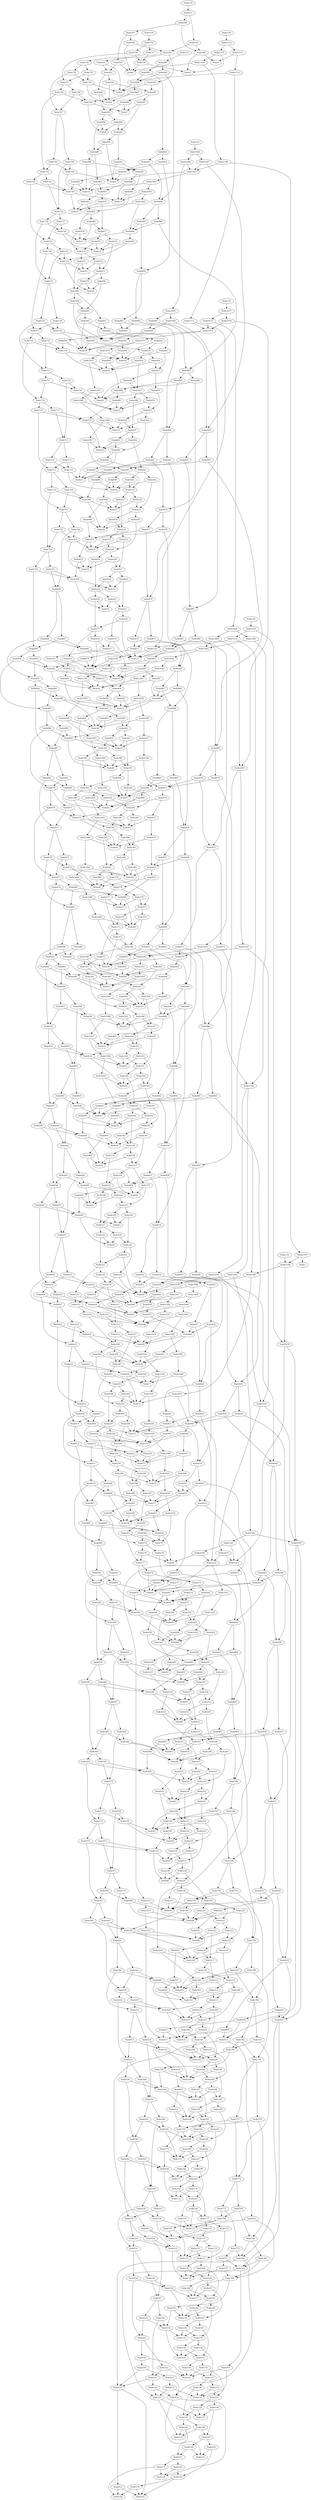 # Network structure generated by ABC

digraph network {
Node129 -> Node511 [style = solid];
Node130 -> Node759 [style = solid];
Node131 -> Node909 [style = solid];
Node132 -> Node1008 [style = solid];
Node133 -> Node1077 [style = solid];
Node134 -> Node1105 [style = solid];
Node135 -> Node1106 [style = solid];
Node136 -> Node1114 [style = solid];
Node137 -> Node126 [style = solid];
Node137 -> Node128 [style = solid];
Node138 -> Node127 [style = solid];
Node138 -> Node128 [style = solid];
Node139 -> Node127 [style = solid];
Node139 -> Node138 [style = solid];
Node140 -> Node126 [style = solid];
Node140 -> Node139 [style = solid];
Node141 -> Node137 [style = solid];
Node141 -> Node140 [style = solid];
Node142 -> Node124 [style = solid];
Node142 -> Node141 [style = solid];
Node143 -> Node125 [style = solid];
Node143 -> Node139 [style = solid];
Node144 -> Node125 [style = solid];
Node144 -> Node141 [style = solid];
Node145 -> Node143 [style = solid];
Node145 -> Node144 [style = solid];
Node146 -> Node124 [style = solid];
Node146 -> Node145 [style = solid];
Node147 -> Node142 [style = solid];
Node147 -> Node146 [style = solid];
Node148 -> Node122 [style = solid];
Node148 -> Node147 [style = solid];
Node149 -> Node123 [style = solid];
Node149 -> Node145 [style = solid];
Node150 -> Node123 [style = solid];
Node150 -> Node147 [style = solid];
Node151 -> Node149 [style = solid];
Node151 -> Node150 [style = solid];
Node152 -> Node122 [style = solid];
Node152 -> Node151 [style = solid];
Node153 -> Node148 [style = solid];
Node153 -> Node152 [style = solid];
Node154 -> Node120 [style = solid];
Node154 -> Node153 [style = solid];
Node155 -> Node121 [style = solid];
Node155 -> Node151 [style = solid];
Node156 -> Node121 [style = solid];
Node156 -> Node153 [style = solid];
Node157 -> Node155 [style = solid];
Node157 -> Node156 [style = solid];
Node158 -> Node120 [style = solid];
Node158 -> Node157 [style = solid];
Node159 -> Node154 [style = solid];
Node159 -> Node158 [style = solid];
Node160 -> Node118 [style = solid];
Node160 -> Node159 [style = solid];
Node161 -> Node119 [style = solid];
Node161 -> Node157 [style = solid];
Node162 -> Node119 [style = solid];
Node162 -> Node159 [style = solid];
Node163 -> Node161 [style = solid];
Node163 -> Node162 [style = solid];
Node164 -> Node118 [style = solid];
Node164 -> Node163 [style = solid];
Node165 -> Node160 [style = solid];
Node165 -> Node164 [style = solid];
Node166 -> Node116 [style = solid];
Node166 -> Node165 [style = solid];
Node167 -> Node117 [style = solid];
Node167 -> Node163 [style = solid];
Node168 -> Node117 [style = solid];
Node168 -> Node165 [style = solid];
Node169 -> Node167 [style = solid];
Node169 -> Node168 [style = solid];
Node170 -> Node116 [style = solid];
Node170 -> Node169 [style = solid];
Node171 -> Node166 [style = solid];
Node171 -> Node170 [style = solid];
Node172 -> Node114 [style = solid];
Node172 -> Node171 [style = solid];
Node173 -> Node115 [style = solid];
Node173 -> Node169 [style = solid];
Node174 -> Node115 [style = solid];
Node174 -> Node171 [style = solid];
Node175 -> Node173 [style = solid];
Node175 -> Node174 [style = solid];
Node176 -> Node114 [style = solid];
Node176 -> Node175 [style = solid];
Node177 -> Node172 [style = solid];
Node177 -> Node176 [style = solid];
Node178 -> Node112 [style = solid];
Node178 -> Node177 [style = solid];
Node179 -> Node113 [style = solid];
Node179 -> Node175 [style = solid];
Node180 -> Node113 [style = solid];
Node180 -> Node177 [style = solid];
Node181 -> Node179 [style = solid];
Node181 -> Node180 [style = solid];
Node182 -> Node112 [style = solid];
Node182 -> Node181 [style = solid];
Node183 -> Node178 [style = solid];
Node183 -> Node182 [style = solid];
Node184 -> Node110 [style = solid];
Node184 -> Node183 [style = solid];
Node185 -> Node111 [style = solid];
Node185 -> Node181 [style = solid];
Node186 -> Node111 [style = solid];
Node186 -> Node183 [style = solid];
Node187 -> Node185 [style = solid];
Node187 -> Node186 [style = solid];
Node188 -> Node110 [style = solid];
Node188 -> Node187 [style = solid];
Node189 -> Node184 [style = solid];
Node189 -> Node188 [style = solid];
Node190 -> Node108 [style = solid];
Node190 -> Node189 [style = solid];
Node191 -> Node109 [style = solid];
Node191 -> Node187 [style = solid];
Node192 -> Node109 [style = solid];
Node192 -> Node189 [style = solid];
Node193 -> Node191 [style = solid];
Node193 -> Node192 [style = solid];
Node194 -> Node108 [style = solid];
Node194 -> Node193 [style = solid];
Node195 -> Node190 [style = solid];
Node195 -> Node194 [style = solid];
Node196 -> Node106 [style = solid];
Node196 -> Node195 [style = solid];
Node197 -> Node107 [style = solid];
Node197 -> Node193 [style = solid];
Node198 -> Node107 [style = solid];
Node198 -> Node195 [style = solid];
Node199 -> Node197 [style = solid];
Node199 -> Node198 [style = solid];
Node200 -> Node106 [style = solid];
Node200 -> Node199 [style = solid];
Node201 -> Node196 [style = solid];
Node201 -> Node200 [style = solid];
Node202 -> Node104 [style = solid];
Node202 -> Node201 [style = solid];
Node203 -> Node105 [style = solid];
Node203 -> Node199 [style = solid];
Node204 -> Node105 [style = solid];
Node204 -> Node201 [style = solid];
Node205 -> Node203 [style = solid];
Node205 -> Node204 [style = solid];
Node206 -> Node104 [style = solid];
Node206 -> Node205 [style = solid];
Node207 -> Node202 [style = solid];
Node207 -> Node206 [style = solid];
Node208 -> Node102 [style = solid];
Node208 -> Node207 [style = solid];
Node209 -> Node103 [style = solid];
Node209 -> Node205 [style = solid];
Node210 -> Node103 [style = solid];
Node210 -> Node207 [style = solid];
Node211 -> Node209 [style = solid];
Node211 -> Node210 [style = solid];
Node212 -> Node102 [style = solid];
Node212 -> Node211 [style = solid];
Node213 -> Node208 [style = solid];
Node213 -> Node212 [style = solid];
Node214 -> Node100 [style = solid];
Node214 -> Node213 [style = solid];
Node215 -> Node101 [style = solid];
Node215 -> Node211 [style = solid];
Node216 -> Node101 [style = solid];
Node216 -> Node213 [style = solid];
Node217 -> Node215 [style = solid];
Node217 -> Node216 [style = solid];
Node218 -> Node100 [style = solid];
Node218 -> Node217 [style = solid];
Node219 -> Node214 [style = solid];
Node219 -> Node218 [style = solid];
Node220 -> Node98 [style = solid];
Node220 -> Node219 [style = solid];
Node221 -> Node99 [style = solid];
Node221 -> Node217 [style = solid];
Node222 -> Node99 [style = solid];
Node222 -> Node219 [style = solid];
Node223 -> Node221 [style = solid];
Node223 -> Node222 [style = solid];
Node224 -> Node98 [style = solid];
Node224 -> Node223 [style = solid];
Node225 -> Node220 [style = solid];
Node225 -> Node224 [style = solid];
Node226 -> Node96 [style = solid];
Node226 -> Node225 [style = solid];
Node227 -> Node97 [style = solid];
Node227 -> Node223 [style = solid];
Node228 -> Node97 [style = solid];
Node228 -> Node225 [style = solid];
Node229 -> Node227 [style = solid];
Node229 -> Node228 [style = solid];
Node230 -> Node96 [style = solid];
Node230 -> Node229 [style = solid];
Node231 -> Node226 [style = solid];
Node231 -> Node230 [style = solid];
Node232 -> Node94 [style = solid];
Node232 -> Node231 [style = solid];
Node233 -> Node95 [style = solid];
Node233 -> Node229 [style = solid];
Node234 -> Node95 [style = solid];
Node234 -> Node231 [style = solid];
Node235 -> Node233 [style = solid];
Node235 -> Node234 [style = solid];
Node236 -> Node94 [style = solid];
Node236 -> Node235 [style = solid];
Node237 -> Node232 [style = solid];
Node237 -> Node236 [style = solid];
Node238 -> Node92 [style = solid];
Node238 -> Node237 [style = solid];
Node239 -> Node93 [style = solid];
Node239 -> Node235 [style = solid];
Node240 -> Node93 [style = solid];
Node240 -> Node237 [style = solid];
Node241 -> Node239 [style = solid];
Node241 -> Node240 [style = solid];
Node242 -> Node92 [style = solid];
Node242 -> Node241 [style = solid];
Node243 -> Node238 [style = solid];
Node243 -> Node242 [style = solid];
Node244 -> Node90 [style = solid];
Node244 -> Node243 [style = solid];
Node245 -> Node91 [style = solid];
Node245 -> Node241 [style = solid];
Node246 -> Node91 [style = solid];
Node246 -> Node243 [style = solid];
Node247 -> Node245 [style = solid];
Node247 -> Node246 [style = solid];
Node248 -> Node90 [style = solid];
Node248 -> Node247 [style = solid];
Node249 -> Node244 [style = solid];
Node249 -> Node248 [style = solid];
Node250 -> Node88 [style = solid];
Node250 -> Node249 [style = solid];
Node251 -> Node89 [style = solid];
Node251 -> Node247 [style = solid];
Node252 -> Node89 [style = solid];
Node252 -> Node249 [style = solid];
Node253 -> Node251 [style = solid];
Node253 -> Node252 [style = solid];
Node254 -> Node88 [style = solid];
Node254 -> Node253 [style = solid];
Node255 -> Node250 [style = solid];
Node255 -> Node254 [style = solid];
Node256 -> Node86 [style = solid];
Node256 -> Node255 [style = solid];
Node257 -> Node87 [style = solid];
Node257 -> Node253 [style = solid];
Node258 -> Node87 [style = solid];
Node258 -> Node255 [style = solid];
Node259 -> Node257 [style = solid];
Node259 -> Node258 [style = solid];
Node260 -> Node86 [style = solid];
Node260 -> Node259 [style = solid];
Node261 -> Node256 [style = solid];
Node261 -> Node260 [style = solid];
Node262 -> Node84 [style = solid];
Node262 -> Node261 [style = solid];
Node263 -> Node85 [style = solid];
Node263 -> Node259 [style = solid];
Node264 -> Node85 [style = solid];
Node264 -> Node261 [style = solid];
Node265 -> Node263 [style = solid];
Node265 -> Node264 [style = solid];
Node266 -> Node84 [style = solid];
Node266 -> Node265 [style = solid];
Node267 -> Node262 [style = solid];
Node267 -> Node266 [style = solid];
Node268 -> Node82 [style = solid];
Node268 -> Node267 [style = solid];
Node269 -> Node83 [style = solid];
Node269 -> Node265 [style = solid];
Node270 -> Node83 [style = solid];
Node270 -> Node267 [style = solid];
Node271 -> Node269 [style = solid];
Node271 -> Node270 [style = solid];
Node272 -> Node82 [style = solid];
Node272 -> Node271 [style = solid];
Node273 -> Node268 [style = solid];
Node273 -> Node272 [style = solid];
Node274 -> Node80 [style = solid];
Node274 -> Node273 [style = solid];
Node275 -> Node81 [style = solid];
Node275 -> Node271 [style = solid];
Node276 -> Node81 [style = solid];
Node276 -> Node273 [style = solid];
Node277 -> Node275 [style = solid];
Node277 -> Node276 [style = solid];
Node278 -> Node80 [style = solid];
Node278 -> Node277 [style = solid];
Node279 -> Node274 [style = solid];
Node279 -> Node278 [style = solid];
Node280 -> Node78 [style = solid];
Node280 -> Node279 [style = solid];
Node281 -> Node79 [style = solid];
Node281 -> Node277 [style = solid];
Node282 -> Node79 [style = solid];
Node282 -> Node279 [style = solid];
Node283 -> Node281 [style = solid];
Node283 -> Node282 [style = solid];
Node284 -> Node78 [style = solid];
Node284 -> Node283 [style = solid];
Node285 -> Node280 [style = solid];
Node285 -> Node284 [style = solid];
Node286 -> Node76 [style = solid];
Node286 -> Node285 [style = solid];
Node287 -> Node77 [style = solid];
Node287 -> Node283 [style = solid];
Node288 -> Node77 [style = solid];
Node288 -> Node285 [style = solid];
Node289 -> Node287 [style = solid];
Node289 -> Node288 [style = solid];
Node290 -> Node76 [style = solid];
Node290 -> Node289 [style = solid];
Node291 -> Node286 [style = solid];
Node291 -> Node290 [style = solid];
Node292 -> Node74 [style = solid];
Node292 -> Node291 [style = solid];
Node293 -> Node75 [style = solid];
Node293 -> Node289 [style = solid];
Node294 -> Node75 [style = solid];
Node294 -> Node291 [style = solid];
Node295 -> Node293 [style = solid];
Node295 -> Node294 [style = solid];
Node296 -> Node74 [style = solid];
Node296 -> Node295 [style = solid];
Node297 -> Node292 [style = solid];
Node297 -> Node296 [style = solid];
Node298 -> Node72 [style = solid];
Node298 -> Node297 [style = solid];
Node299 -> Node73 [style = solid];
Node299 -> Node295 [style = solid];
Node300 -> Node73 [style = solid];
Node300 -> Node297 [style = solid];
Node301 -> Node299 [style = solid];
Node301 -> Node300 [style = solid];
Node302 -> Node72 [style = solid];
Node302 -> Node301 [style = solid];
Node303 -> Node298 [style = solid];
Node303 -> Node302 [style = solid];
Node304 -> Node70 [style = solid];
Node304 -> Node303 [style = solid];
Node305 -> Node71 [style = solid];
Node305 -> Node301 [style = solid];
Node306 -> Node71 [style = solid];
Node306 -> Node303 [style = solid];
Node307 -> Node305 [style = solid];
Node307 -> Node306 [style = solid];
Node308 -> Node70 [style = solid];
Node308 -> Node307 [style = solid];
Node309 -> Node304 [style = solid];
Node309 -> Node308 [style = solid];
Node310 -> Node68 [style = solid];
Node310 -> Node309 [style = solid];
Node311 -> Node69 [style = solid];
Node311 -> Node307 [style = solid];
Node312 -> Node69 [style = solid];
Node312 -> Node309 [style = solid];
Node313 -> Node311 [style = solid];
Node313 -> Node312 [style = solid];
Node314 -> Node68 [style = solid];
Node314 -> Node313 [style = solid];
Node315 -> Node310 [style = solid];
Node315 -> Node314 [style = solid];
Node316 -> Node66 [style = solid];
Node316 -> Node315 [style = solid];
Node317 -> Node67 [style = solid];
Node317 -> Node313 [style = solid];
Node318 -> Node67 [style = solid];
Node318 -> Node315 [style = solid];
Node319 -> Node317 [style = solid];
Node319 -> Node318 [style = solid];
Node320 -> Node66 [style = solid];
Node320 -> Node319 [style = solid];
Node321 -> Node316 [style = solid];
Node321 -> Node320 [style = solid];
Node322 -> Node64 [style = solid];
Node322 -> Node321 [style = solid];
Node323 -> Node65 [style = solid];
Node323 -> Node319 [style = solid];
Node324 -> Node65 [style = solid];
Node324 -> Node321 [style = solid];
Node325 -> Node323 [style = solid];
Node325 -> Node324 [style = solid];
Node326 -> Node64 [style = solid];
Node326 -> Node325 [style = solid];
Node327 -> Node322 [style = solid];
Node327 -> Node326 [style = solid];
Node328 -> Node62 [style = solid];
Node328 -> Node327 [style = solid];
Node329 -> Node63 [style = solid];
Node329 -> Node325 [style = solid];
Node330 -> Node63 [style = solid];
Node330 -> Node327 [style = solid];
Node331 -> Node329 [style = solid];
Node331 -> Node330 [style = solid];
Node332 -> Node62 [style = solid];
Node332 -> Node331 [style = solid];
Node333 -> Node328 [style = solid];
Node333 -> Node332 [style = solid];
Node334 -> Node60 [style = solid];
Node334 -> Node333 [style = solid];
Node335 -> Node61 [style = solid];
Node335 -> Node331 [style = solid];
Node336 -> Node61 [style = solid];
Node336 -> Node333 [style = solid];
Node337 -> Node335 [style = solid];
Node337 -> Node336 [style = solid];
Node338 -> Node60 [style = solid];
Node338 -> Node337 [style = solid];
Node339 -> Node334 [style = solid];
Node339 -> Node338 [style = solid];
Node340 -> Node58 [style = solid];
Node340 -> Node339 [style = solid];
Node341 -> Node59 [style = solid];
Node341 -> Node337 [style = solid];
Node342 -> Node59 [style = solid];
Node342 -> Node339 [style = solid];
Node343 -> Node341 [style = solid];
Node343 -> Node342 [style = solid];
Node344 -> Node58 [style = solid];
Node344 -> Node343 [style = solid];
Node345 -> Node340 [style = solid];
Node345 -> Node344 [style = solid];
Node346 -> Node56 [style = solid];
Node346 -> Node345 [style = solid];
Node347 -> Node57 [style = solid];
Node347 -> Node343 [style = solid];
Node348 -> Node57 [style = solid];
Node348 -> Node345 [style = solid];
Node349 -> Node347 [style = solid];
Node349 -> Node348 [style = solid];
Node350 -> Node56 [style = solid];
Node350 -> Node349 [style = solid];
Node351 -> Node346 [style = solid];
Node351 -> Node350 [style = solid];
Node352 -> Node54 [style = solid];
Node352 -> Node351 [style = solid];
Node353 -> Node55 [style = solid];
Node353 -> Node349 [style = solid];
Node354 -> Node55 [style = solid];
Node354 -> Node351 [style = solid];
Node355 -> Node353 [style = solid];
Node355 -> Node354 [style = solid];
Node356 -> Node54 [style = solid];
Node356 -> Node355 [style = solid];
Node357 -> Node352 [style = solid];
Node357 -> Node356 [style = solid];
Node358 -> Node52 [style = solid];
Node358 -> Node357 [style = solid];
Node359 -> Node53 [style = solid];
Node359 -> Node355 [style = solid];
Node360 -> Node53 [style = solid];
Node360 -> Node357 [style = solid];
Node361 -> Node359 [style = solid];
Node361 -> Node360 [style = solid];
Node362 -> Node52 [style = solid];
Node362 -> Node361 [style = solid];
Node363 -> Node358 [style = solid];
Node363 -> Node362 [style = solid];
Node364 -> Node50 [style = solid];
Node364 -> Node363 [style = solid];
Node365 -> Node51 [style = solid];
Node365 -> Node361 [style = solid];
Node366 -> Node51 [style = solid];
Node366 -> Node363 [style = solid];
Node367 -> Node365 [style = solid];
Node367 -> Node366 [style = solid];
Node368 -> Node50 [style = solid];
Node368 -> Node367 [style = solid];
Node369 -> Node364 [style = solid];
Node369 -> Node368 [style = solid];
Node370 -> Node48 [style = solid];
Node370 -> Node369 [style = solid];
Node371 -> Node49 [style = solid];
Node371 -> Node367 [style = solid];
Node372 -> Node49 [style = solid];
Node372 -> Node369 [style = solid];
Node373 -> Node371 [style = solid];
Node373 -> Node372 [style = solid];
Node374 -> Node48 [style = solid];
Node374 -> Node373 [style = solid];
Node375 -> Node370 [style = solid];
Node375 -> Node374 [style = solid];
Node376 -> Node46 [style = solid];
Node376 -> Node375 [style = solid];
Node377 -> Node47 [style = solid];
Node377 -> Node373 [style = solid];
Node378 -> Node47 [style = solid];
Node378 -> Node375 [style = solid];
Node379 -> Node377 [style = solid];
Node379 -> Node378 [style = solid];
Node380 -> Node46 [style = solid];
Node380 -> Node379 [style = solid];
Node381 -> Node376 [style = solid];
Node381 -> Node380 [style = solid];
Node382 -> Node44 [style = solid];
Node382 -> Node381 [style = solid];
Node383 -> Node45 [style = solid];
Node383 -> Node379 [style = solid];
Node384 -> Node45 [style = solid];
Node384 -> Node381 [style = solid];
Node385 -> Node383 [style = solid];
Node385 -> Node384 [style = solid];
Node386 -> Node44 [style = solid];
Node386 -> Node385 [style = solid];
Node387 -> Node382 [style = solid];
Node387 -> Node386 [style = solid];
Node388 -> Node42 [style = solid];
Node388 -> Node387 [style = solid];
Node389 -> Node43 [style = solid];
Node389 -> Node385 [style = solid];
Node390 -> Node43 [style = solid];
Node390 -> Node387 [style = solid];
Node391 -> Node389 [style = solid];
Node391 -> Node390 [style = solid];
Node392 -> Node42 [style = solid];
Node392 -> Node391 [style = solid];
Node393 -> Node388 [style = solid];
Node393 -> Node392 [style = solid];
Node394 -> Node40 [style = solid];
Node394 -> Node393 [style = solid];
Node395 -> Node41 [style = solid];
Node395 -> Node391 [style = solid];
Node396 -> Node41 [style = solid];
Node396 -> Node393 [style = solid];
Node397 -> Node395 [style = solid];
Node397 -> Node396 [style = solid];
Node398 -> Node40 [style = solid];
Node398 -> Node397 [style = solid];
Node399 -> Node394 [style = solid];
Node399 -> Node398 [style = solid];
Node400 -> Node38 [style = solid];
Node400 -> Node399 [style = solid];
Node401 -> Node39 [style = solid];
Node401 -> Node397 [style = solid];
Node402 -> Node39 [style = solid];
Node402 -> Node399 [style = solid];
Node403 -> Node401 [style = solid];
Node403 -> Node402 [style = solid];
Node404 -> Node38 [style = solid];
Node404 -> Node403 [style = solid];
Node405 -> Node400 [style = solid];
Node405 -> Node404 [style = solid];
Node406 -> Node36 [style = solid];
Node406 -> Node405 [style = solid];
Node407 -> Node37 [style = solid];
Node407 -> Node403 [style = solid];
Node408 -> Node37 [style = solid];
Node408 -> Node405 [style = solid];
Node409 -> Node407 [style = solid];
Node409 -> Node408 [style = solid];
Node410 -> Node36 [style = solid];
Node410 -> Node409 [style = solid];
Node411 -> Node406 [style = solid];
Node411 -> Node410 [style = solid];
Node412 -> Node34 [style = solid];
Node412 -> Node411 [style = solid];
Node413 -> Node35 [style = solid];
Node413 -> Node409 [style = solid];
Node414 -> Node35 [style = solid];
Node414 -> Node411 [style = solid];
Node415 -> Node413 [style = solid];
Node415 -> Node414 [style = solid];
Node416 -> Node34 [style = solid];
Node416 -> Node415 [style = solid];
Node417 -> Node412 [style = solid];
Node417 -> Node416 [style = solid];
Node418 -> Node32 [style = solid];
Node418 -> Node417 [style = solid];
Node419 -> Node33 [style = solid];
Node419 -> Node415 [style = solid];
Node420 -> Node33 [style = solid];
Node420 -> Node417 [style = solid];
Node421 -> Node419 [style = solid];
Node421 -> Node420 [style = solid];
Node422 -> Node32 [style = solid];
Node422 -> Node421 [style = solid];
Node423 -> Node418 [style = solid];
Node423 -> Node422 [style = solid];
Node424 -> Node30 [style = solid];
Node424 -> Node423 [style = solid];
Node425 -> Node31 [style = solid];
Node425 -> Node421 [style = solid];
Node426 -> Node31 [style = solid];
Node426 -> Node423 [style = solid];
Node427 -> Node425 [style = solid];
Node427 -> Node426 [style = solid];
Node428 -> Node30 [style = solid];
Node428 -> Node427 [style = solid];
Node429 -> Node424 [style = solid];
Node429 -> Node428 [style = solid];
Node430 -> Node28 [style = solid];
Node430 -> Node429 [style = solid];
Node431 -> Node29 [style = solid];
Node431 -> Node427 [style = solid];
Node432 -> Node29 [style = solid];
Node432 -> Node429 [style = solid];
Node433 -> Node431 [style = solid];
Node433 -> Node432 [style = solid];
Node434 -> Node28 [style = solid];
Node434 -> Node433 [style = solid];
Node435 -> Node430 [style = solid];
Node435 -> Node434 [style = solid];
Node436 -> Node26 [style = solid];
Node436 -> Node435 [style = solid];
Node437 -> Node27 [style = solid];
Node437 -> Node433 [style = solid];
Node438 -> Node27 [style = solid];
Node438 -> Node435 [style = solid];
Node439 -> Node437 [style = solid];
Node439 -> Node438 [style = solid];
Node440 -> Node26 [style = solid];
Node440 -> Node439 [style = solid];
Node441 -> Node436 [style = solid];
Node441 -> Node440 [style = solid];
Node442 -> Node24 [style = solid];
Node442 -> Node441 [style = solid];
Node443 -> Node25 [style = solid];
Node443 -> Node439 [style = solid];
Node444 -> Node25 [style = solid];
Node444 -> Node441 [style = solid];
Node445 -> Node443 [style = solid];
Node445 -> Node444 [style = solid];
Node446 -> Node24 [style = solid];
Node446 -> Node445 [style = solid];
Node447 -> Node442 [style = solid];
Node447 -> Node446 [style = solid];
Node448 -> Node22 [style = solid];
Node448 -> Node447 [style = solid];
Node449 -> Node23 [style = solid];
Node449 -> Node445 [style = solid];
Node450 -> Node23 [style = solid];
Node450 -> Node447 [style = solid];
Node451 -> Node449 [style = solid];
Node451 -> Node450 [style = solid];
Node452 -> Node22 [style = solid];
Node452 -> Node451 [style = solid];
Node453 -> Node448 [style = solid];
Node453 -> Node452 [style = solid];
Node454 -> Node20 [style = solid];
Node454 -> Node453 [style = solid];
Node455 -> Node21 [style = solid];
Node455 -> Node451 [style = solid];
Node456 -> Node21 [style = solid];
Node456 -> Node453 [style = solid];
Node457 -> Node455 [style = solid];
Node457 -> Node456 [style = solid];
Node458 -> Node20 [style = solid];
Node458 -> Node457 [style = solid];
Node459 -> Node454 [style = solid];
Node459 -> Node458 [style = solid];
Node460 -> Node18 [style = solid];
Node460 -> Node459 [style = solid];
Node461 -> Node19 [style = solid];
Node461 -> Node457 [style = solid];
Node462 -> Node19 [style = solid];
Node462 -> Node459 [style = solid];
Node463 -> Node461 [style = solid];
Node463 -> Node462 [style = solid];
Node464 -> Node18 [style = solid];
Node464 -> Node463 [style = solid];
Node465 -> Node460 [style = solid];
Node465 -> Node464 [style = solid];
Node466 -> Node16 [style = solid];
Node466 -> Node465 [style = solid];
Node467 -> Node17 [style = solid];
Node467 -> Node463 [style = solid];
Node468 -> Node17 [style = solid];
Node468 -> Node465 [style = solid];
Node469 -> Node467 [style = solid];
Node469 -> Node468 [style = solid];
Node470 -> Node16 [style = solid];
Node470 -> Node469 [style = solid];
Node471 -> Node466 [style = solid];
Node471 -> Node470 [style = solid];
Node472 -> Node14 [style = solid];
Node472 -> Node471 [style = solid];
Node473 -> Node15 [style = solid];
Node473 -> Node469 [style = solid];
Node474 -> Node15 [style = solid];
Node474 -> Node471 [style = solid];
Node475 -> Node473 [style = solid];
Node475 -> Node474 [style = solid];
Node476 -> Node14 [style = solid];
Node476 -> Node475 [style = solid];
Node477 -> Node472 [style = solid];
Node477 -> Node476 [style = solid];
Node478 -> Node12 [style = solid];
Node478 -> Node477 [style = solid];
Node479 -> Node13 [style = solid];
Node479 -> Node475 [style = solid];
Node480 -> Node13 [style = solid];
Node480 -> Node477 [style = solid];
Node481 -> Node479 [style = solid];
Node481 -> Node480 [style = solid];
Node482 -> Node12 [style = solid];
Node482 -> Node481 [style = solid];
Node483 -> Node478 [style = solid];
Node483 -> Node482 [style = solid];
Node484 -> Node10 [style = solid];
Node484 -> Node483 [style = solid];
Node485 -> Node11 [style = solid];
Node485 -> Node481 [style = solid];
Node486 -> Node11 [style = solid];
Node486 -> Node483 [style = solid];
Node487 -> Node485 [style = solid];
Node487 -> Node486 [style = solid];
Node488 -> Node10 [style = solid];
Node488 -> Node487 [style = solid];
Node489 -> Node484 [style = solid];
Node489 -> Node488 [style = solid];
Node490 -> Node8 [style = solid];
Node490 -> Node489 [style = solid];
Node491 -> Node9 [style = solid];
Node491 -> Node487 [style = solid];
Node492 -> Node9 [style = solid];
Node492 -> Node489 [style = solid];
Node493 -> Node491 [style = solid];
Node493 -> Node492 [style = solid];
Node494 -> Node8 [style = solid];
Node494 -> Node493 [style = solid];
Node495 -> Node490 [style = solid];
Node495 -> Node494 [style = solid];
Node496 -> Node6 [style = solid];
Node496 -> Node495 [style = solid];
Node497 -> Node7 [style = solid];
Node497 -> Node493 [style = solid];
Node498 -> Node7 [style = solid];
Node498 -> Node495 [style = solid];
Node499 -> Node497 [style = solid];
Node499 -> Node498 [style = solid];
Node500 -> Node6 [style = solid];
Node500 -> Node499 [style = solid];
Node501 -> Node496 [style = solid];
Node501 -> Node500 [style = solid];
Node502 -> Node4 [style = solid];
Node502 -> Node501 [style = solid];
Node503 -> Node5 [style = solid];
Node503 -> Node499 [style = solid];
Node504 -> Node5 [style = solid];
Node504 -> Node501 [style = solid];
Node505 -> Node503 [style = solid];
Node505 -> Node504 [style = solid];
Node506 -> Node4 [style = solid];
Node506 -> Node505 [style = solid];
Node507 -> Node502 [style = solid];
Node507 -> Node506 [style = solid];
Node508 -> Node2 [style = solid];
Node508 -> Node3 [style = solid];
Node509 -> Node507 [style = solid];
Node509 -> Node508 [style = solid];
Node510 -> Node505 [style = solid];
Node510 -> Node508 [style = solid];
Node511 -> Node509 [style = solid];
Node511 -> Node510 [style = solid];
Node512 -> Node127 [style = solid];
Node512 -> Node128 [style = solid];
Node513 -> Node127 [style = solid];
Node513 -> Node512 [style = solid];
Node514 -> Node125 [style = solid];
Node514 -> Node126 [style = solid];
Node515 -> Node123 [style = solid];
Node515 -> Node124 [style = solid];
Node516 -> Node122 [style = solid];
Node516 -> Node515 [style = solid];
Node517 -> Node514 [style = solid];
Node517 -> Node516 [style = solid];
Node518 -> Node513 [style = solid];
Node518 -> Node517 [style = solid];
Node519 -> Node121 [style = solid];
Node519 -> Node518 [style = solid];
Node520 -> Node514 [style = solid];
Node520 -> Node515 [style = solid];
Node521 -> Node513 [style = solid];
Node521 -> Node520 [style = solid];
Node522 -> Node121 [style = solid];
Node522 -> Node521 [style = solid];
Node523 -> Node519 [style = solid];
Node523 -> Node522 [style = solid];
Node524 -> Node119 [style = solid];
Node524 -> Node120 [style = solid];
Node525 -> Node523 [style = solid];
Node525 -> Node524 [style = solid];
Node526 -> Node521 [style = solid];
Node526 -> Node524 [style = solid];
Node527 -> Node525 [style = solid];
Node527 -> Node526 [style = solid];
Node528 -> Node117 [style = solid];
Node528 -> Node118 [style = solid];
Node529 -> Node527 [style = solid];
Node529 -> Node528 [style = solid];
Node530 -> Node523 [style = solid];
Node530 -> Node528 [style = solid];
Node531 -> Node529 [style = solid];
Node531 -> Node530 [style = solid];
Node532 -> Node115 [style = solid];
Node532 -> Node116 [style = solid];
Node533 -> Node531 [style = solid];
Node533 -> Node532 [style = solid];
Node534 -> Node527 [style = solid];
Node534 -> Node532 [style = solid];
Node535 -> Node533 [style = solid];
Node535 -> Node534 [style = solid];
Node536 -> Node113 [style = solid];
Node536 -> Node114 [style = solid];
Node537 -> Node535 [style = solid];
Node537 -> Node536 [style = solid];
Node538 -> Node531 [style = solid];
Node538 -> Node536 [style = solid];
Node539 -> Node537 [style = solid];
Node539 -> Node538 [style = solid];
Node540 -> Node111 [style = solid];
Node540 -> Node112 [style = solid];
Node541 -> Node539 [style = solid];
Node541 -> Node540 [style = solid];
Node542 -> Node535 [style = solid];
Node542 -> Node540 [style = solid];
Node543 -> Node541 [style = solid];
Node543 -> Node542 [style = solid];
Node544 -> Node109 [style = solid];
Node544 -> Node110 [style = solid];
Node545 -> Node543 [style = solid];
Node545 -> Node544 [style = solid];
Node546 -> Node539 [style = solid];
Node546 -> Node544 [style = solid];
Node547 -> Node545 [style = solid];
Node547 -> Node546 [style = solid];
Node548 -> Node107 [style = solid];
Node548 -> Node108 [style = solid];
Node549 -> Node547 [style = solid];
Node549 -> Node548 [style = solid];
Node550 -> Node543 [style = solid];
Node550 -> Node548 [style = solid];
Node551 -> Node549 [style = solid];
Node551 -> Node550 [style = solid];
Node552 -> Node105 [style = solid];
Node552 -> Node106 [style = solid];
Node553 -> Node551 [style = solid];
Node553 -> Node552 [style = solid];
Node554 -> Node547 [style = solid];
Node554 -> Node552 [style = solid];
Node555 -> Node553 [style = solid];
Node555 -> Node554 [style = solid];
Node556 -> Node103 [style = solid];
Node556 -> Node104 [style = solid];
Node557 -> Node555 [style = solid];
Node557 -> Node556 [style = solid];
Node558 -> Node551 [style = solid];
Node558 -> Node556 [style = solid];
Node559 -> Node557 [style = solid];
Node559 -> Node558 [style = solid];
Node560 -> Node101 [style = solid];
Node560 -> Node102 [style = solid];
Node561 -> Node559 [style = solid];
Node561 -> Node560 [style = solid];
Node562 -> Node555 [style = solid];
Node562 -> Node560 [style = solid];
Node563 -> Node561 [style = solid];
Node563 -> Node562 [style = solid];
Node564 -> Node99 [style = solid];
Node564 -> Node100 [style = solid];
Node565 -> Node563 [style = solid];
Node565 -> Node564 [style = solid];
Node566 -> Node559 [style = solid];
Node566 -> Node564 [style = solid];
Node567 -> Node565 [style = solid];
Node567 -> Node566 [style = solid];
Node568 -> Node97 [style = solid];
Node568 -> Node98 [style = solid];
Node569 -> Node567 [style = solid];
Node569 -> Node568 [style = solid];
Node570 -> Node563 [style = solid];
Node570 -> Node568 [style = solid];
Node571 -> Node569 [style = solid];
Node571 -> Node570 [style = solid];
Node572 -> Node95 [style = solid];
Node572 -> Node96 [style = solid];
Node573 -> Node571 [style = solid];
Node573 -> Node572 [style = solid];
Node574 -> Node567 [style = solid];
Node574 -> Node572 [style = solid];
Node575 -> Node573 [style = solid];
Node575 -> Node574 [style = solid];
Node576 -> Node93 [style = solid];
Node576 -> Node94 [style = solid];
Node577 -> Node575 [style = solid];
Node577 -> Node576 [style = solid];
Node578 -> Node571 [style = solid];
Node578 -> Node576 [style = solid];
Node579 -> Node577 [style = solid];
Node579 -> Node578 [style = solid];
Node580 -> Node91 [style = solid];
Node580 -> Node92 [style = solid];
Node581 -> Node579 [style = solid];
Node581 -> Node580 [style = solid];
Node582 -> Node575 [style = solid];
Node582 -> Node580 [style = solid];
Node583 -> Node581 [style = solid];
Node583 -> Node582 [style = solid];
Node584 -> Node89 [style = solid];
Node584 -> Node90 [style = solid];
Node585 -> Node583 [style = solid];
Node585 -> Node584 [style = solid];
Node586 -> Node579 [style = solid];
Node586 -> Node584 [style = solid];
Node587 -> Node585 [style = solid];
Node587 -> Node586 [style = solid];
Node588 -> Node87 [style = solid];
Node588 -> Node88 [style = solid];
Node589 -> Node587 [style = solid];
Node589 -> Node588 [style = solid];
Node590 -> Node583 [style = solid];
Node590 -> Node588 [style = solid];
Node591 -> Node589 [style = solid];
Node591 -> Node590 [style = solid];
Node592 -> Node85 [style = solid];
Node592 -> Node86 [style = solid];
Node593 -> Node591 [style = solid];
Node593 -> Node592 [style = solid];
Node594 -> Node587 [style = solid];
Node594 -> Node592 [style = solid];
Node595 -> Node593 [style = solid];
Node595 -> Node594 [style = solid];
Node596 -> Node83 [style = solid];
Node596 -> Node84 [style = solid];
Node597 -> Node595 [style = solid];
Node597 -> Node596 [style = solid];
Node598 -> Node591 [style = solid];
Node598 -> Node596 [style = solid];
Node599 -> Node597 [style = solid];
Node599 -> Node598 [style = solid];
Node600 -> Node81 [style = solid];
Node600 -> Node82 [style = solid];
Node601 -> Node599 [style = solid];
Node601 -> Node600 [style = solid];
Node602 -> Node595 [style = solid];
Node602 -> Node600 [style = solid];
Node603 -> Node601 [style = solid];
Node603 -> Node602 [style = solid];
Node604 -> Node79 [style = solid];
Node604 -> Node80 [style = solid];
Node605 -> Node603 [style = solid];
Node605 -> Node604 [style = solid];
Node606 -> Node599 [style = solid];
Node606 -> Node604 [style = solid];
Node607 -> Node605 [style = solid];
Node607 -> Node606 [style = solid];
Node608 -> Node77 [style = solid];
Node608 -> Node78 [style = solid];
Node609 -> Node607 [style = solid];
Node609 -> Node608 [style = solid];
Node610 -> Node603 [style = solid];
Node610 -> Node608 [style = solid];
Node611 -> Node609 [style = solid];
Node611 -> Node610 [style = solid];
Node612 -> Node75 [style = solid];
Node612 -> Node76 [style = solid];
Node613 -> Node611 [style = solid];
Node613 -> Node612 [style = solid];
Node614 -> Node607 [style = solid];
Node614 -> Node612 [style = solid];
Node615 -> Node613 [style = solid];
Node615 -> Node614 [style = solid];
Node616 -> Node73 [style = solid];
Node616 -> Node74 [style = solid];
Node617 -> Node615 [style = solid];
Node617 -> Node616 [style = solid];
Node618 -> Node611 [style = solid];
Node618 -> Node616 [style = solid];
Node619 -> Node617 [style = solid];
Node619 -> Node618 [style = solid];
Node620 -> Node71 [style = solid];
Node620 -> Node72 [style = solid];
Node621 -> Node619 [style = solid];
Node621 -> Node620 [style = solid];
Node622 -> Node615 [style = solid];
Node622 -> Node620 [style = solid];
Node623 -> Node621 [style = solid];
Node623 -> Node622 [style = solid];
Node624 -> Node69 [style = solid];
Node624 -> Node70 [style = solid];
Node625 -> Node623 [style = solid];
Node625 -> Node624 [style = solid];
Node626 -> Node619 [style = solid];
Node626 -> Node624 [style = solid];
Node627 -> Node625 [style = solid];
Node627 -> Node626 [style = solid];
Node628 -> Node67 [style = solid];
Node628 -> Node68 [style = solid];
Node629 -> Node627 [style = solid];
Node629 -> Node628 [style = solid];
Node630 -> Node623 [style = solid];
Node630 -> Node628 [style = solid];
Node631 -> Node629 [style = solid];
Node631 -> Node630 [style = solid];
Node632 -> Node65 [style = solid];
Node632 -> Node66 [style = solid];
Node633 -> Node631 [style = solid];
Node633 -> Node632 [style = solid];
Node634 -> Node627 [style = solid];
Node634 -> Node632 [style = solid];
Node635 -> Node633 [style = solid];
Node635 -> Node634 [style = solid];
Node636 -> Node63 [style = solid];
Node636 -> Node64 [style = solid];
Node637 -> Node635 [style = solid];
Node637 -> Node636 [style = solid];
Node638 -> Node631 [style = solid];
Node638 -> Node636 [style = solid];
Node639 -> Node637 [style = solid];
Node639 -> Node638 [style = solid];
Node640 -> Node61 [style = solid];
Node640 -> Node62 [style = solid];
Node641 -> Node639 [style = solid];
Node641 -> Node640 [style = solid];
Node642 -> Node635 [style = solid];
Node642 -> Node640 [style = solid];
Node643 -> Node641 [style = solid];
Node643 -> Node642 [style = solid];
Node644 -> Node59 [style = solid];
Node644 -> Node60 [style = solid];
Node645 -> Node643 [style = solid];
Node645 -> Node644 [style = solid];
Node646 -> Node639 [style = solid];
Node646 -> Node644 [style = solid];
Node647 -> Node645 [style = solid];
Node647 -> Node646 [style = solid];
Node648 -> Node57 [style = solid];
Node648 -> Node58 [style = solid];
Node649 -> Node647 [style = solid];
Node649 -> Node648 [style = solid];
Node650 -> Node643 [style = solid];
Node650 -> Node648 [style = solid];
Node651 -> Node649 [style = solid];
Node651 -> Node650 [style = solid];
Node652 -> Node55 [style = solid];
Node652 -> Node56 [style = solid];
Node653 -> Node651 [style = solid];
Node653 -> Node652 [style = solid];
Node654 -> Node647 [style = solid];
Node654 -> Node652 [style = solid];
Node655 -> Node653 [style = solid];
Node655 -> Node654 [style = solid];
Node656 -> Node53 [style = solid];
Node656 -> Node54 [style = solid];
Node657 -> Node655 [style = solid];
Node657 -> Node656 [style = solid];
Node658 -> Node651 [style = solid];
Node658 -> Node656 [style = solid];
Node659 -> Node657 [style = solid];
Node659 -> Node658 [style = solid];
Node660 -> Node51 [style = solid];
Node660 -> Node52 [style = solid];
Node661 -> Node659 [style = solid];
Node661 -> Node660 [style = solid];
Node662 -> Node655 [style = solid];
Node662 -> Node660 [style = solid];
Node663 -> Node661 [style = solid];
Node663 -> Node662 [style = solid];
Node664 -> Node49 [style = solid];
Node664 -> Node50 [style = solid];
Node665 -> Node663 [style = solid];
Node665 -> Node664 [style = solid];
Node666 -> Node659 [style = solid];
Node666 -> Node664 [style = solid];
Node667 -> Node665 [style = solid];
Node667 -> Node666 [style = solid];
Node668 -> Node47 [style = solid];
Node668 -> Node48 [style = solid];
Node669 -> Node667 [style = solid];
Node669 -> Node668 [style = solid];
Node670 -> Node663 [style = solid];
Node670 -> Node668 [style = solid];
Node671 -> Node669 [style = solid];
Node671 -> Node670 [style = solid];
Node672 -> Node45 [style = solid];
Node672 -> Node46 [style = solid];
Node673 -> Node671 [style = solid];
Node673 -> Node672 [style = solid];
Node674 -> Node667 [style = solid];
Node674 -> Node672 [style = solid];
Node675 -> Node673 [style = solid];
Node675 -> Node674 [style = solid];
Node676 -> Node43 [style = solid];
Node676 -> Node44 [style = solid];
Node677 -> Node675 [style = solid];
Node677 -> Node676 [style = solid];
Node678 -> Node671 [style = solid];
Node678 -> Node676 [style = solid];
Node679 -> Node677 [style = solid];
Node679 -> Node678 [style = solid];
Node680 -> Node41 [style = solid];
Node680 -> Node42 [style = solid];
Node681 -> Node679 [style = solid];
Node681 -> Node680 [style = solid];
Node682 -> Node675 [style = solid];
Node682 -> Node680 [style = solid];
Node683 -> Node681 [style = solid];
Node683 -> Node682 [style = solid];
Node684 -> Node39 [style = solid];
Node684 -> Node40 [style = solid];
Node685 -> Node683 [style = solid];
Node685 -> Node684 [style = solid];
Node686 -> Node679 [style = solid];
Node686 -> Node684 [style = solid];
Node687 -> Node685 [style = solid];
Node687 -> Node686 [style = solid];
Node688 -> Node37 [style = solid];
Node688 -> Node38 [style = solid];
Node689 -> Node687 [style = solid];
Node689 -> Node688 [style = solid];
Node690 -> Node683 [style = solid];
Node690 -> Node688 [style = solid];
Node691 -> Node689 [style = solid];
Node691 -> Node690 [style = solid];
Node692 -> Node35 [style = solid];
Node692 -> Node36 [style = solid];
Node693 -> Node691 [style = solid];
Node693 -> Node692 [style = solid];
Node694 -> Node687 [style = solid];
Node694 -> Node692 [style = solid];
Node695 -> Node693 [style = solid];
Node695 -> Node694 [style = solid];
Node696 -> Node33 [style = solid];
Node696 -> Node34 [style = solid];
Node697 -> Node695 [style = solid];
Node697 -> Node696 [style = solid];
Node698 -> Node691 [style = solid];
Node698 -> Node696 [style = solid];
Node699 -> Node697 [style = solid];
Node699 -> Node698 [style = solid];
Node700 -> Node31 [style = solid];
Node700 -> Node32 [style = solid];
Node701 -> Node699 [style = solid];
Node701 -> Node700 [style = solid];
Node702 -> Node695 [style = solid];
Node702 -> Node700 [style = solid];
Node703 -> Node701 [style = solid];
Node703 -> Node702 [style = solid];
Node704 -> Node29 [style = solid];
Node704 -> Node30 [style = solid];
Node705 -> Node703 [style = solid];
Node705 -> Node704 [style = solid];
Node706 -> Node699 [style = solid];
Node706 -> Node704 [style = solid];
Node707 -> Node705 [style = solid];
Node707 -> Node706 [style = solid];
Node708 -> Node27 [style = solid];
Node708 -> Node28 [style = solid];
Node709 -> Node707 [style = solid];
Node709 -> Node708 [style = solid];
Node710 -> Node703 [style = solid];
Node710 -> Node708 [style = solid];
Node711 -> Node709 [style = solid];
Node711 -> Node710 [style = solid];
Node712 -> Node25 [style = solid];
Node712 -> Node26 [style = solid];
Node713 -> Node711 [style = solid];
Node713 -> Node712 [style = solid];
Node714 -> Node707 [style = solid];
Node714 -> Node712 [style = solid];
Node715 -> Node713 [style = solid];
Node715 -> Node714 [style = solid];
Node716 -> Node23 [style = solid];
Node716 -> Node24 [style = solid];
Node717 -> Node715 [style = solid];
Node717 -> Node716 [style = solid];
Node718 -> Node711 [style = solid];
Node718 -> Node716 [style = solid];
Node719 -> Node717 [style = solid];
Node719 -> Node718 [style = solid];
Node720 -> Node21 [style = solid];
Node720 -> Node22 [style = solid];
Node721 -> Node719 [style = solid];
Node721 -> Node720 [style = solid];
Node722 -> Node715 [style = solid];
Node722 -> Node720 [style = solid];
Node723 -> Node721 [style = solid];
Node723 -> Node722 [style = solid];
Node724 -> Node19 [style = solid];
Node724 -> Node20 [style = solid];
Node725 -> Node723 [style = solid];
Node725 -> Node724 [style = solid];
Node726 -> Node719 [style = solid];
Node726 -> Node724 [style = solid];
Node727 -> Node725 [style = solid];
Node727 -> Node726 [style = solid];
Node728 -> Node17 [style = solid];
Node728 -> Node18 [style = solid];
Node729 -> Node727 [style = solid];
Node729 -> Node728 [style = solid];
Node730 -> Node723 [style = solid];
Node730 -> Node728 [style = solid];
Node731 -> Node729 [style = solid];
Node731 -> Node730 [style = solid];
Node732 -> Node15 [style = solid];
Node732 -> Node16 [style = solid];
Node733 -> Node731 [style = solid];
Node733 -> Node732 [style = solid];
Node734 -> Node727 [style = solid];
Node734 -> Node732 [style = solid];
Node735 -> Node733 [style = solid];
Node735 -> Node734 [style = solid];
Node736 -> Node13 [style = solid];
Node736 -> Node14 [style = solid];
Node737 -> Node735 [style = solid];
Node737 -> Node736 [style = solid];
Node738 -> Node731 [style = solid];
Node738 -> Node736 [style = solid];
Node739 -> Node737 [style = solid];
Node739 -> Node738 [style = solid];
Node740 -> Node11 [style = solid];
Node740 -> Node12 [style = solid];
Node741 -> Node739 [style = solid];
Node741 -> Node740 [style = solid];
Node742 -> Node735 [style = solid];
Node742 -> Node740 [style = solid];
Node743 -> Node741 [style = solid];
Node743 -> Node742 [style = solid];
Node744 -> Node9 [style = solid];
Node744 -> Node10 [style = solid];
Node745 -> Node743 [style = solid];
Node745 -> Node744 [style = solid];
Node746 -> Node739 [style = solid];
Node746 -> Node744 [style = solid];
Node747 -> Node745 [style = solid];
Node747 -> Node746 [style = solid];
Node748 -> Node7 [style = solid];
Node748 -> Node8 [style = solid];
Node749 -> Node747 [style = solid];
Node749 -> Node748 [style = solid];
Node750 -> Node743 [style = solid];
Node750 -> Node748 [style = solid];
Node751 -> Node749 [style = solid];
Node751 -> Node750 [style = solid];
Node752 -> Node5 [style = solid];
Node752 -> Node6 [style = solid];
Node753 -> Node751 [style = solid];
Node753 -> Node752 [style = solid];
Node754 -> Node747 [style = solid];
Node754 -> Node752 [style = solid];
Node755 -> Node753 [style = solid];
Node755 -> Node754 [style = solid];
Node756 -> Node3 [style = solid];
Node756 -> Node4 [style = solid];
Node757 -> Node755 [style = solid];
Node757 -> Node756 [style = solid];
Node758 -> Node751 [style = solid];
Node758 -> Node756 [style = solid];
Node759 -> Node757 [style = solid];
Node759 -> Node758 [style = solid];
Node760 -> Node513 [style = solid];
Node760 -> Node514 [style = solid];
Node761 -> Node121 [style = solid];
Node761 -> Node122 [style = solid];
Node762 -> Node515 [style = solid];
Node762 -> Node761 [style = solid];
Node763 -> Node118 [style = solid];
Node763 -> Node524 [style = solid];
Node764 -> Node117 [style = solid];
Node764 -> Node763 [style = solid];
Node765 -> Node762 [style = solid];
Node765 -> Node764 [style = solid];
Node766 -> Node760 [style = solid];
Node766 -> Node765 [style = solid];
Node767 -> Node114 [style = solid];
Node767 -> Node115 [style = solid];
Node768 -> Node113 [style = solid];
Node768 -> Node767 [style = solid];
Node769 -> Node766 [style = solid];
Node769 -> Node768 [style = solid];
Node770 -> Node116 [style = solid];
Node770 -> Node764 [style = solid];
Node771 -> Node762 [style = solid];
Node771 -> Node770 [style = solid];
Node772 -> Node760 [style = solid];
Node772 -> Node771 [style = solid];
Node773 -> Node768 [style = solid];
Node773 -> Node772 [style = solid];
Node774 -> Node769 [style = solid];
Node774 -> Node773 [style = solid];
Node775 -> Node110 [style = solid];
Node775 -> Node540 [style = solid];
Node776 -> Node109 [style = solid];
Node776 -> Node775 [style = solid];
Node777 -> Node774 [style = solid];
Node777 -> Node776 [style = solid];
Node778 -> Node766 [style = solid];
Node778 -> Node776 [style = solid];
Node779 -> Node777 [style = solid];
Node779 -> Node778 [style = solid];
Node780 -> Node106 [style = solid];
Node780 -> Node548 [style = solid];
Node781 -> Node105 [style = solid];
Node781 -> Node780 [style = solid];
Node782 -> Node779 [style = solid];
Node782 -> Node781 [style = solid];
Node783 -> Node774 [style = solid];
Node783 -> Node781 [style = solid];
Node784 -> Node782 [style = solid];
Node784 -> Node783 [style = solid];
Node785 -> Node102 [style = solid];
Node785 -> Node556 [style = solid];
Node786 -> Node101 [style = solid];
Node786 -> Node785 [style = solid];
Node787 -> Node784 [style = solid];
Node787 -> Node786 [style = solid];
Node788 -> Node779 [style = solid];
Node788 -> Node786 [style = solid];
Node789 -> Node787 [style = solid];
Node789 -> Node788 [style = solid];
Node790 -> Node98 [style = solid];
Node790 -> Node564 [style = solid];
Node791 -> Node97 [style = solid];
Node791 -> Node790 [style = solid];
Node792 -> Node789 [style = solid];
Node792 -> Node791 [style = solid];
Node793 -> Node784 [style = solid];
Node793 -> Node791 [style = solid];
Node794 -> Node792 [style = solid];
Node794 -> Node793 [style = solid];
Node795 -> Node94 [style = solid];
Node795 -> Node572 [style = solid];
Node796 -> Node93 [style = solid];
Node796 -> Node795 [style = solid];
Node797 -> Node794 [style = solid];
Node797 -> Node796 [style = solid];
Node798 -> Node789 [style = solid];
Node798 -> Node796 [style = solid];
Node799 -> Node797 [style = solid];
Node799 -> Node798 [style = solid];
Node800 -> Node90 [style = solid];
Node800 -> Node580 [style = solid];
Node801 -> Node89 [style = solid];
Node801 -> Node800 [style = solid];
Node802 -> Node799 [style = solid];
Node802 -> Node801 [style = solid];
Node803 -> Node794 [style = solid];
Node803 -> Node801 [style = solid];
Node804 -> Node802 [style = solid];
Node804 -> Node803 [style = solid];
Node805 -> Node86 [style = solid];
Node805 -> Node588 [style = solid];
Node806 -> Node85 [style = solid];
Node806 -> Node805 [style = solid];
Node807 -> Node804 [style = solid];
Node807 -> Node806 [style = solid];
Node808 -> Node799 [style = solid];
Node808 -> Node806 [style = solid];
Node809 -> Node807 [style = solid];
Node809 -> Node808 [style = solid];
Node810 -> Node82 [style = solid];
Node810 -> Node596 [style = solid];
Node811 -> Node81 [style = solid];
Node811 -> Node810 [style = solid];
Node812 -> Node809 [style = solid];
Node812 -> Node811 [style = solid];
Node813 -> Node804 [style = solid];
Node813 -> Node811 [style = solid];
Node814 -> Node812 [style = solid];
Node814 -> Node813 [style = solid];
Node815 -> Node78 [style = solid];
Node815 -> Node604 [style = solid];
Node816 -> Node77 [style = solid];
Node816 -> Node815 [style = solid];
Node817 -> Node814 [style = solid];
Node817 -> Node816 [style = solid];
Node818 -> Node809 [style = solid];
Node818 -> Node816 [style = solid];
Node819 -> Node817 [style = solid];
Node819 -> Node818 [style = solid];
Node820 -> Node74 [style = solid];
Node820 -> Node612 [style = solid];
Node821 -> Node73 [style = solid];
Node821 -> Node820 [style = solid];
Node822 -> Node819 [style = solid];
Node822 -> Node821 [style = solid];
Node823 -> Node814 [style = solid];
Node823 -> Node821 [style = solid];
Node824 -> Node822 [style = solid];
Node824 -> Node823 [style = solid];
Node825 -> Node70 [style = solid];
Node825 -> Node620 [style = solid];
Node826 -> Node69 [style = solid];
Node826 -> Node825 [style = solid];
Node827 -> Node824 [style = solid];
Node827 -> Node826 [style = solid];
Node828 -> Node819 [style = solid];
Node828 -> Node826 [style = solid];
Node829 -> Node827 [style = solid];
Node829 -> Node828 [style = solid];
Node830 -> Node66 [style = solid];
Node830 -> Node628 [style = solid];
Node831 -> Node65 [style = solid];
Node831 -> Node830 [style = solid];
Node832 -> Node829 [style = solid];
Node832 -> Node831 [style = solid];
Node833 -> Node824 [style = solid];
Node833 -> Node831 [style = solid];
Node834 -> Node832 [style = solid];
Node834 -> Node833 [style = solid];
Node835 -> Node62 [style = solid];
Node835 -> Node636 [style = solid];
Node836 -> Node61 [style = solid];
Node836 -> Node835 [style = solid];
Node837 -> Node834 [style = solid];
Node837 -> Node836 [style = solid];
Node838 -> Node829 [style = solid];
Node838 -> Node836 [style = solid];
Node839 -> Node837 [style = solid];
Node839 -> Node838 [style = solid];
Node840 -> Node58 [style = solid];
Node840 -> Node644 [style = solid];
Node841 -> Node57 [style = solid];
Node841 -> Node840 [style = solid];
Node842 -> Node839 [style = solid];
Node842 -> Node841 [style = solid];
Node843 -> Node834 [style = solid];
Node843 -> Node841 [style = solid];
Node844 -> Node842 [style = solid];
Node844 -> Node843 [style = solid];
Node845 -> Node54 [style = solid];
Node845 -> Node652 [style = solid];
Node846 -> Node53 [style = solid];
Node846 -> Node845 [style = solid];
Node847 -> Node844 [style = solid];
Node847 -> Node846 [style = solid];
Node848 -> Node839 [style = solid];
Node848 -> Node846 [style = solid];
Node849 -> Node847 [style = solid];
Node849 -> Node848 [style = solid];
Node850 -> Node50 [style = solid];
Node850 -> Node660 [style = solid];
Node851 -> Node49 [style = solid];
Node851 -> Node850 [style = solid];
Node852 -> Node849 [style = solid];
Node852 -> Node851 [style = solid];
Node853 -> Node844 [style = solid];
Node853 -> Node851 [style = solid];
Node854 -> Node852 [style = solid];
Node854 -> Node853 [style = solid];
Node855 -> Node46 [style = solid];
Node855 -> Node668 [style = solid];
Node856 -> Node45 [style = solid];
Node856 -> Node855 [style = solid];
Node857 -> Node854 [style = solid];
Node857 -> Node856 [style = solid];
Node858 -> Node849 [style = solid];
Node858 -> Node856 [style = solid];
Node859 -> Node857 [style = solid];
Node859 -> Node858 [style = solid];
Node860 -> Node42 [style = solid];
Node860 -> Node676 [style = solid];
Node861 -> Node41 [style = solid];
Node861 -> Node860 [style = solid];
Node862 -> Node859 [style = solid];
Node862 -> Node861 [style = solid];
Node863 -> Node854 [style = solid];
Node863 -> Node861 [style = solid];
Node864 -> Node862 [style = solid];
Node864 -> Node863 [style = solid];
Node865 -> Node38 [style = solid];
Node865 -> Node684 [style = solid];
Node866 -> Node37 [style = solid];
Node866 -> Node865 [style = solid];
Node867 -> Node864 [style = solid];
Node867 -> Node866 [style = solid];
Node868 -> Node859 [style = solid];
Node868 -> Node866 [style = solid];
Node869 -> Node867 [style = solid];
Node869 -> Node868 [style = solid];
Node870 -> Node34 [style = solid];
Node870 -> Node692 [style = solid];
Node871 -> Node33 [style = solid];
Node871 -> Node870 [style = solid];
Node872 -> Node869 [style = solid];
Node872 -> Node871 [style = solid];
Node873 -> Node864 [style = solid];
Node873 -> Node871 [style = solid];
Node874 -> Node872 [style = solid];
Node874 -> Node873 [style = solid];
Node875 -> Node30 [style = solid];
Node875 -> Node700 [style = solid];
Node876 -> Node29 [style = solid];
Node876 -> Node875 [style = solid];
Node877 -> Node874 [style = solid];
Node877 -> Node876 [style = solid];
Node878 -> Node869 [style = solid];
Node878 -> Node876 [style = solid];
Node879 -> Node877 [style = solid];
Node879 -> Node878 [style = solid];
Node880 -> Node26 [style = solid];
Node880 -> Node708 [style = solid];
Node881 -> Node25 [style = solid];
Node881 -> Node880 [style = solid];
Node882 -> Node879 [style = solid];
Node882 -> Node881 [style = solid];
Node883 -> Node874 [style = solid];
Node883 -> Node881 [style = solid];
Node884 -> Node882 [style = solid];
Node884 -> Node883 [style = solid];
Node885 -> Node22 [style = solid];
Node885 -> Node716 [style = solid];
Node886 -> Node21 [style = solid];
Node886 -> Node885 [style = solid];
Node887 -> Node884 [style = solid];
Node887 -> Node886 [style = solid];
Node888 -> Node879 [style = solid];
Node888 -> Node886 [style = solid];
Node889 -> Node887 [style = solid];
Node889 -> Node888 [style = solid];
Node890 -> Node18 [style = solid];
Node890 -> Node724 [style = solid];
Node891 -> Node17 [style = solid];
Node891 -> Node890 [style = solid];
Node892 -> Node889 [style = solid];
Node892 -> Node891 [style = solid];
Node893 -> Node884 [style = solid];
Node893 -> Node891 [style = solid];
Node894 -> Node892 [style = solid];
Node894 -> Node893 [style = solid];
Node895 -> Node14 [style = solid];
Node895 -> Node732 [style = solid];
Node896 -> Node13 [style = solid];
Node896 -> Node895 [style = solid];
Node897 -> Node894 [style = solid];
Node897 -> Node896 [style = solid];
Node898 -> Node889 [style = solid];
Node898 -> Node896 [style = solid];
Node899 -> Node897 [style = solid];
Node899 -> Node898 [style = solid];
Node900 -> Node10 [style = solid];
Node900 -> Node740 [style = solid];
Node901 -> Node9 [style = solid];
Node901 -> Node900 [style = solid];
Node902 -> Node899 [style = solid];
Node902 -> Node901 [style = solid];
Node903 -> Node894 [style = solid];
Node903 -> Node901 [style = solid];
Node904 -> Node902 [style = solid];
Node904 -> Node903 [style = solid];
Node905 -> Node6 [style = solid];
Node905 -> Node748 [style = solid];
Node906 -> Node5 [style = solid];
Node906 -> Node905 [style = solid];
Node907 -> Node904 [style = solid];
Node907 -> Node906 [style = solid];
Node908 -> Node899 [style = solid];
Node908 -> Node906 [style = solid];
Node909 -> Node907 [style = solid];
Node909 -> Node908 [style = solid];
Node910 -> Node760 [style = solid];
Node910 -> Node762 [style = solid];
Node911 -> Node114 [style = solid];
Node911 -> Node532 [style = solid];
Node912 -> Node113 [style = solid];
Node912 -> Node764 [style = solid];
Node913 -> Node911 [style = solid];
Node913 -> Node912 [style = solid];
Node914 -> Node108 [style = solid];
Node914 -> Node776 [style = solid];
Node915 -> Node107 [style = solid];
Node915 -> Node914 [style = solid];
Node916 -> Node106 [style = solid];
Node916 -> Node915 [style = solid];
Node917 -> Node105 [style = solid];
Node917 -> Node916 [style = solid];
Node918 -> Node913 [style = solid];
Node918 -> Node917 [style = solid];
Node919 -> Node910 [style = solid];
Node919 -> Node918 [style = solid];
Node920 -> Node102 [style = solid];
Node920 -> Node103 [style = solid];
Node921 -> Node101 [style = solid];
Node921 -> Node920 [style = solid];
Node922 -> Node100 [style = solid];
Node922 -> Node921 [style = solid];
Node923 -> Node99 [style = solid];
Node923 -> Node922 [style = solid];
Node924 -> Node98 [style = solid];
Node924 -> Node923 [style = solid];
Node925 -> Node97 [style = solid];
Node925 -> Node924 [style = solid];
Node926 -> Node919 [style = solid];
Node926 -> Node925 [style = solid];
Node927 -> Node104 [style = solid];
Node927 -> Node917 [style = solid];
Node928 -> Node913 [style = solid];
Node928 -> Node927 [style = solid];
Node929 -> Node910 [style = solid];
Node929 -> Node928 [style = solid];
Node930 -> Node925 [style = solid];
Node930 -> Node929 [style = solid];
Node931 -> Node926 [style = solid];
Node931 -> Node930 [style = solid];
Node932 -> Node92 [style = solid];
Node932 -> Node796 [style = solid];
Node933 -> Node91 [style = solid];
Node933 -> Node932 [style = solid];
Node934 -> Node90 [style = solid];
Node934 -> Node933 [style = solid];
Node935 -> Node89 [style = solid];
Node935 -> Node934 [style = solid];
Node936 -> Node931 [style = solid];
Node936 -> Node935 [style = solid];
Node937 -> Node919 [style = solid];
Node937 -> Node935 [style = solid];
Node938 -> Node936 [style = solid];
Node938 -> Node937 [style = solid];
Node939 -> Node84 [style = solid];
Node939 -> Node806 [style = solid];
Node940 -> Node83 [style = solid];
Node940 -> Node939 [style = solid];
Node941 -> Node82 [style = solid];
Node941 -> Node940 [style = solid];
Node942 -> Node81 [style = solid];
Node942 -> Node941 [style = solid];
Node943 -> Node938 [style = solid];
Node943 -> Node942 [style = solid];
Node944 -> Node931 [style = solid];
Node944 -> Node942 [style = solid];
Node945 -> Node943 [style = solid];
Node945 -> Node944 [style = solid];
Node946 -> Node76 [style = solid];
Node946 -> Node816 [style = solid];
Node947 -> Node75 [style = solid];
Node947 -> Node946 [style = solid];
Node948 -> Node74 [style = solid];
Node948 -> Node947 [style = solid];
Node949 -> Node73 [style = solid];
Node949 -> Node948 [style = solid];
Node950 -> Node945 [style = solid];
Node950 -> Node949 [style = solid];
Node951 -> Node938 [style = solid];
Node951 -> Node949 [style = solid];
Node952 -> Node950 [style = solid];
Node952 -> Node951 [style = solid];
Node953 -> Node68 [style = solid];
Node953 -> Node826 [style = solid];
Node954 -> Node67 [style = solid];
Node954 -> Node953 [style = solid];
Node955 -> Node66 [style = solid];
Node955 -> Node954 [style = solid];
Node956 -> Node65 [style = solid];
Node956 -> Node955 [style = solid];
Node957 -> Node952 [style = solid];
Node957 -> Node956 [style = solid];
Node958 -> Node945 [style = solid];
Node958 -> Node956 [style = solid];
Node959 -> Node957 [style = solid];
Node959 -> Node958 [style = solid];
Node960 -> Node60 [style = solid];
Node960 -> Node836 [style = solid];
Node961 -> Node59 [style = solid];
Node961 -> Node960 [style = solid];
Node962 -> Node58 [style = solid];
Node962 -> Node961 [style = solid];
Node963 -> Node57 [style = solid];
Node963 -> Node962 [style = solid];
Node964 -> Node959 [style = solid];
Node964 -> Node963 [style = solid];
Node965 -> Node952 [style = solid];
Node965 -> Node963 [style = solid];
Node966 -> Node964 [style = solid];
Node966 -> Node965 [style = solid];
Node967 -> Node52 [style = solid];
Node967 -> Node846 [style = solid];
Node968 -> Node51 [style = solid];
Node968 -> Node967 [style = solid];
Node969 -> Node50 [style = solid];
Node969 -> Node968 [style = solid];
Node970 -> Node49 [style = solid];
Node970 -> Node969 [style = solid];
Node971 -> Node966 [style = solid];
Node971 -> Node970 [style = solid];
Node972 -> Node959 [style = solid];
Node972 -> Node970 [style = solid];
Node973 -> Node971 [style = solid];
Node973 -> Node972 [style = solid];
Node974 -> Node44 [style = solid];
Node974 -> Node856 [style = solid];
Node975 -> Node43 [style = solid];
Node975 -> Node974 [style = solid];
Node976 -> Node42 [style = solid];
Node976 -> Node975 [style = solid];
Node977 -> Node41 [style = solid];
Node977 -> Node976 [style = solid];
Node978 -> Node973 [style = solid];
Node978 -> Node977 [style = solid];
Node979 -> Node966 [style = solid];
Node979 -> Node977 [style = solid];
Node980 -> Node978 [style = solid];
Node980 -> Node979 [style = solid];
Node981 -> Node36 [style = solid];
Node981 -> Node866 [style = solid];
Node982 -> Node35 [style = solid];
Node982 -> Node981 [style = solid];
Node983 -> Node34 [style = solid];
Node983 -> Node982 [style = solid];
Node984 -> Node33 [style = solid];
Node984 -> Node983 [style = solid];
Node985 -> Node980 [style = solid];
Node985 -> Node984 [style = solid];
Node986 -> Node973 [style = solid];
Node986 -> Node984 [style = solid];
Node987 -> Node985 [style = solid];
Node987 -> Node986 [style = solid];
Node988 -> Node28 [style = solid];
Node988 -> Node876 [style = solid];
Node989 -> Node27 [style = solid];
Node989 -> Node988 [style = solid];
Node990 -> Node26 [style = solid];
Node990 -> Node989 [style = solid];
Node991 -> Node25 [style = solid];
Node991 -> Node990 [style = solid];
Node992 -> Node987 [style = solid];
Node992 -> Node991 [style = solid];
Node993 -> Node980 [style = solid];
Node993 -> Node991 [style = solid];
Node994 -> Node992 [style = solid];
Node994 -> Node993 [style = solid];
Node995 -> Node20 [style = solid];
Node995 -> Node886 [style = solid];
Node996 -> Node19 [style = solid];
Node996 -> Node995 [style = solid];
Node997 -> Node18 [style = solid];
Node997 -> Node996 [style = solid];
Node998 -> Node17 [style = solid];
Node998 -> Node997 [style = solid];
Node999 -> Node994 [style = solid];
Node999 -> Node998 [style = solid];
Node1000 -> Node987 [style = solid];
Node1000 -> Node998 [style = solid];
Node1001 -> Node999 [style = solid];
Node1001 -> Node1000 [style = solid];
Node1002 -> Node12 [style = solid];
Node1002 -> Node896 [style = solid];
Node1003 -> Node11 [style = solid];
Node1003 -> Node1002 [style = solid];
Node1004 -> Node10 [style = solid];
Node1004 -> Node1003 [style = solid];
Node1005 -> Node9 [style = solid];
Node1005 -> Node1004 [style = solid];
Node1006 -> Node1001 [style = solid];
Node1006 -> Node1005 [style = solid];
Node1007 -> Node994 [style = solid];
Node1007 -> Node1005 [style = solid];
Node1008 -> Node1006 [style = solid];
Node1008 -> Node1007 [style = solid];
Node1009 -> Node910 [style = solid];
Node1009 -> Node913 [style = solid];
Node1010 -> Node100 [style = solid];
Node1010 -> Node786 [style = solid];
Node1011 -> Node99 [style = solid];
Node1011 -> Node917 [style = solid];
Node1012 -> Node98 [style = solid];
Node1012 -> Node1011 [style = solid];
Node1013 -> Node97 [style = solid];
Node1013 -> Node1012 [style = solid];
Node1014 -> Node1010 [style = solid];
Node1014 -> Node1013 [style = solid];
Node1015 -> Node88 [style = solid];
Node1015 -> Node935 [style = solid];
Node1016 -> Node87 [style = solid];
Node1016 -> Node1015 [style = solid];
Node1017 -> Node86 [style = solid];
Node1017 -> Node1016 [style = solid];
Node1018 -> Node85 [style = solid];
Node1018 -> Node1017 [style = solid];
Node1019 -> Node84 [style = solid];
Node1019 -> Node1018 [style = solid];
Node1020 -> Node83 [style = solid];
Node1020 -> Node1019 [style = solid];
Node1021 -> Node82 [style = solid];
Node1021 -> Node1020 [style = solid];
Node1022 -> Node81 [style = solid];
Node1022 -> Node1021 [style = solid];
Node1023 -> Node1014 [style = solid];
Node1023 -> Node1022 [style = solid];
Node1024 -> Node1009 [style = solid];
Node1024 -> Node1023 [style = solid];
Node1025 -> Node78 [style = solid];
Node1025 -> Node79 [style = solid];
Node1026 -> Node77 [style = solid];
Node1026 -> Node1025 [style = solid];
Node1027 -> Node76 [style = solid];
Node1027 -> Node1026 [style = solid];
Node1028 -> Node75 [style = solid];
Node1028 -> Node1027 [style = solid];
Node1029 -> Node74 [style = solid];
Node1029 -> Node1028 [style = solid];
Node1030 -> Node73 [style = solid];
Node1030 -> Node1029 [style = solid];
Node1031 -> Node72 [style = solid];
Node1031 -> Node1030 [style = solid];
Node1032 -> Node71 [style = solid];
Node1032 -> Node1031 [style = solid];
Node1033 -> Node70 [style = solid];
Node1033 -> Node1032 [style = solid];
Node1034 -> Node69 [style = solid];
Node1034 -> Node1033 [style = solid];
Node1035 -> Node68 [style = solid];
Node1035 -> Node1034 [style = solid];
Node1036 -> Node67 [style = solid];
Node1036 -> Node1035 [style = solid];
Node1037 -> Node66 [style = solid];
Node1037 -> Node1036 [style = solid];
Node1038 -> Node65 [style = solid];
Node1038 -> Node1037 [style = solid];
Node1039 -> Node1024 [style = solid];
Node1039 -> Node1038 [style = solid];
Node1040 -> Node80 [style = solid];
Node1040 -> Node1022 [style = solid];
Node1041 -> Node1014 [style = solid];
Node1041 -> Node1040 [style = solid];
Node1042 -> Node1009 [style = solid];
Node1042 -> Node1041 [style = solid];
Node1043 -> Node1038 [style = solid];
Node1043 -> Node1042 [style = solid];
Node1044 -> Node1039 [style = solid];
Node1044 -> Node1043 [style = solid];
Node1045 -> Node56 [style = solid];
Node1045 -> Node963 [style = solid];
Node1046 -> Node55 [style = solid];
Node1046 -> Node1045 [style = solid];
Node1047 -> Node54 [style = solid];
Node1047 -> Node1046 [style = solid];
Node1048 -> Node53 [style = solid];
Node1048 -> Node1047 [style = solid];
Node1049 -> Node52 [style = solid];
Node1049 -> Node1048 [style = solid];
Node1050 -> Node51 [style = solid];
Node1050 -> Node1049 [style = solid];
Node1051 -> Node50 [style = solid];
Node1051 -> Node1050 [style = solid];
Node1052 -> Node49 [style = solid];
Node1052 -> Node1051 [style = solid];
Node1053 -> Node1044 [style = solid];
Node1053 -> Node1052 [style = solid];
Node1054 -> Node1024 [style = solid];
Node1054 -> Node1052 [style = solid];
Node1055 -> Node1053 [style = solid];
Node1055 -> Node1054 [style = solid];
Node1056 -> Node40 [style = solid];
Node1056 -> Node977 [style = solid];
Node1057 -> Node39 [style = solid];
Node1057 -> Node1056 [style = solid];
Node1058 -> Node38 [style = solid];
Node1058 -> Node1057 [style = solid];
Node1059 -> Node37 [style = solid];
Node1059 -> Node1058 [style = solid];
Node1060 -> Node36 [style = solid];
Node1060 -> Node1059 [style = solid];
Node1061 -> Node35 [style = solid];
Node1061 -> Node1060 [style = solid];
Node1062 -> Node34 [style = solid];
Node1062 -> Node1061 [style = solid];
Node1063 -> Node33 [style = solid];
Node1063 -> Node1062 [style = solid];
Node1064 -> Node1055 [style = solid];
Node1064 -> Node1063 [style = solid];
Node1065 -> Node1044 [style = solid];
Node1065 -> Node1063 [style = solid];
Node1066 -> Node1064 [style = solid];
Node1066 -> Node1065 [style = solid];
Node1067 -> Node24 [style = solid];
Node1067 -> Node991 [style = solid];
Node1068 -> Node23 [style = solid];
Node1068 -> Node1067 [style = solid];
Node1069 -> Node22 [style = solid];
Node1069 -> Node1068 [style = solid];
Node1070 -> Node21 [style = solid];
Node1070 -> Node1069 [style = solid];
Node1071 -> Node20 [style = solid];
Node1071 -> Node1070 [style = solid];
Node1072 -> Node19 [style = solid];
Node1072 -> Node1071 [style = solid];
Node1073 -> Node18 [style = solid];
Node1073 -> Node1072 [style = solid];
Node1074 -> Node17 [style = solid];
Node1074 -> Node1073 [style = solid];
Node1075 -> Node1066 [style = solid];
Node1075 -> Node1074 [style = solid];
Node1076 -> Node1055 [style = solid];
Node1076 -> Node1074 [style = solid];
Node1077 -> Node1075 [style = solid];
Node1077 -> Node1076 [style = solid];
Node1078 -> Node1009 [style = solid];
Node1078 -> Node1014 [style = solid];
Node1079 -> Node72 [style = solid];
Node1079 -> Node949 [style = solid];
Node1080 -> Node71 [style = solid];
Node1080 -> Node1022 [style = solid];
Node1081 -> Node70 [style = solid];
Node1081 -> Node1080 [style = solid];
Node1082 -> Node69 [style = solid];
Node1082 -> Node1081 [style = solid];
Node1083 -> Node68 [style = solid];
Node1083 -> Node1082 [style = solid];
Node1084 -> Node67 [style = solid];
Node1084 -> Node1083 [style = solid];
Node1085 -> Node66 [style = solid];
Node1085 -> Node1084 [style = solid];
Node1086 -> Node65 [style = solid];
Node1086 -> Node1085 [style = solid];
Node1087 -> Node1079 [style = solid];
Node1087 -> Node1086 [style = solid];
Node1088 -> Node48 [style = solid];
Node1088 -> Node1052 [style = solid];
Node1089 -> Node47 [style = solid];
Node1089 -> Node1088 [style = solid];
Node1090 -> Node46 [style = solid];
Node1090 -> Node1089 [style = solid];
Node1091 -> Node45 [style = solid];
Node1091 -> Node1090 [style = solid];
Node1092 -> Node44 [style = solid];
Node1092 -> Node1091 [style = solid];
Node1093 -> Node43 [style = solid];
Node1093 -> Node1092 [style = solid];
Node1094 -> Node42 [style = solid];
Node1094 -> Node1093 [style = solid];
Node1095 -> Node41 [style = solid];
Node1095 -> Node1094 [style = solid];
Node1096 -> Node40 [style = solid];
Node1096 -> Node1095 [style = solid];
Node1097 -> Node39 [style = solid];
Node1097 -> Node1096 [style = solid];
Node1098 -> Node38 [style = solid];
Node1098 -> Node1097 [style = solid];
Node1099 -> Node37 [style = solid];
Node1099 -> Node1098 [style = solid];
Node1100 -> Node36 [style = solid];
Node1100 -> Node1099 [style = solid];
Node1101 -> Node35 [style = solid];
Node1101 -> Node1100 [style = solid];
Node1102 -> Node34 [style = solid];
Node1102 -> Node1101 [style = solid];
Node1103 -> Node33 [style = solid];
Node1103 -> Node1102 [style = solid];
Node1104 -> Node1087 [style = solid];
Node1104 -> Node1103 [style = solid];
Node1105 -> Node1078 [style = solid];
Node1105 -> Node1104 [style = solid];
Node1106 -> Node1078 [style = solid];
Node1106 -> Node1087 [style = solid];
Node1107 -> Node1 [style = solid];
Node1107 -> Node1106 [style = solid];
Node1108 -> Node1005 [style = solid];
Node1108 -> Node1107 [style = solid];
Node1109 -> Node4 [style = solid];
Node1109 -> Node1108 [style = solid];
Node1110 -> Node3 [style = solid];
Node1110 -> Node1109 [style = solid];
Node1111 -> Node1074 [style = solid];
Node1111 -> Node1103 [style = solid];
Node1112 -> Node906 [style = solid];
Node1112 -> Node1111 [style = solid];
Node1113 -> Node2 [style = solid];
Node1113 -> Node1112 [style = solid];
Node1114 -> Node1110 [style = solid];
Node1114 -> Node1113 [style = solid];
}

